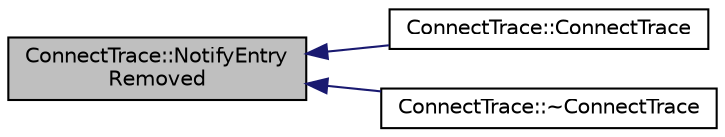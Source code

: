 digraph "ConnectTrace::NotifyEntryRemoved"
{
  edge [fontname="Helvetica",fontsize="10",labelfontname="Helvetica",labelfontsize="10"];
  node [fontname="Helvetica",fontsize="10",shape=record];
  rankdir="LR";
  Node21 [label="ConnectTrace::NotifyEntry\lRemoved",height=0.2,width=0.4,color="black", fillcolor="grey75", style="filled", fontcolor="black"];
  Node21 -> Node22 [dir="back",color="midnightblue",fontsize="10",style="solid",fontname="Helvetica"];
  Node22 [label="ConnectTrace::ConnectTrace",height=0.2,width=0.4,color="black", fillcolor="white", style="filled",URL="$db/d05/class_connect_trace.html#ac9adfb7282344e2747901aa26996ae9c"];
  Node21 -> Node23 [dir="back",color="midnightblue",fontsize="10",style="solid",fontname="Helvetica"];
  Node23 [label="ConnectTrace::~ConnectTrace",height=0.2,width=0.4,color="black", fillcolor="white", style="filled",URL="$db/d05/class_connect_trace.html#a9a762c3c1e391ccb84b6687aeb596664"];
}
